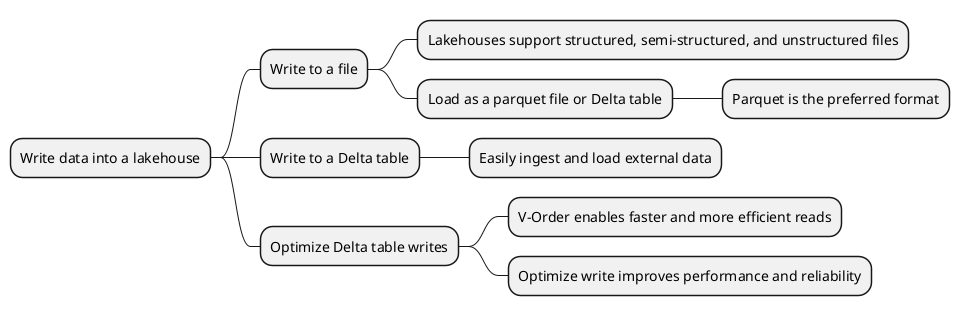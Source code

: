 @startmindmap
* Write data into a lakehouse
** Write to a file
*** Lakehouses support structured, semi-structured, and unstructured files
*** Load as a parquet file or Delta table
**** Parquet is the preferred format
** Write to a Delta table
*** Easily ingest and load external data
** Optimize Delta table writes
*** V-Order enables faster and more efficient reads
*** Optimize write improves performance and reliability
@endmindmap